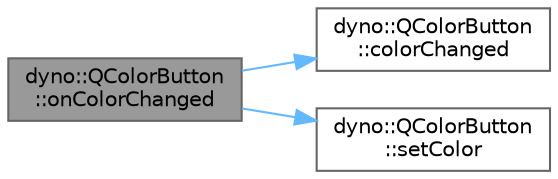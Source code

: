 digraph "dyno::QColorButton::onColorChanged"
{
 // LATEX_PDF_SIZE
  bgcolor="transparent";
  edge [fontname=Helvetica,fontsize=10,labelfontname=Helvetica,labelfontsize=10];
  node [fontname=Helvetica,fontsize=10,shape=box,height=0.2,width=0.4];
  rankdir="LR";
  Node1 [id="Node000001",label="dyno::QColorButton\l::onColorChanged",height=0.2,width=0.4,color="gray40", fillcolor="grey60", style="filled", fontcolor="black",tooltip=" "];
  Node1 -> Node2 [id="edge1_Node000001_Node000002",color="steelblue1",style="solid",tooltip=" "];
  Node2 [id="Node000002",label="dyno::QColorButton\l::colorChanged",height=0.2,width=0.4,color="grey40", fillcolor="white", style="filled",URL="$classdyno_1_1_q_color_button.html#aaa7c1e4f7b2fab38da4ba483c91f6400",tooltip=" "];
  Node1 -> Node3 [id="edge2_Node000001_Node000003",color="steelblue1",style="solid",tooltip=" "];
  Node3 [id="Node000003",label="dyno::QColorButton\l::setColor",height=0.2,width=0.4,color="grey40", fillcolor="white", style="filled",URL="$classdyno_1_1_q_color_button.html#a2da1ed00ddcc767c096ca756db248600",tooltip=" "];
}
